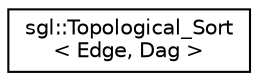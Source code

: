digraph "Graphical Class Hierarchy"
{
  edge [fontname="Helvetica",fontsize="10",labelfontname="Helvetica",labelfontsize="10"];
  node [fontname="Helvetica",fontsize="10",shape=record];
  rankdir="LR";
  Node1 [label="sgl::Topological_Sort\l\< Edge, Dag \>",height=0.2,width=0.4,color="black", fillcolor="white", style="filled",URL="$classsgl_1_1_topological___sort.html"];
}
